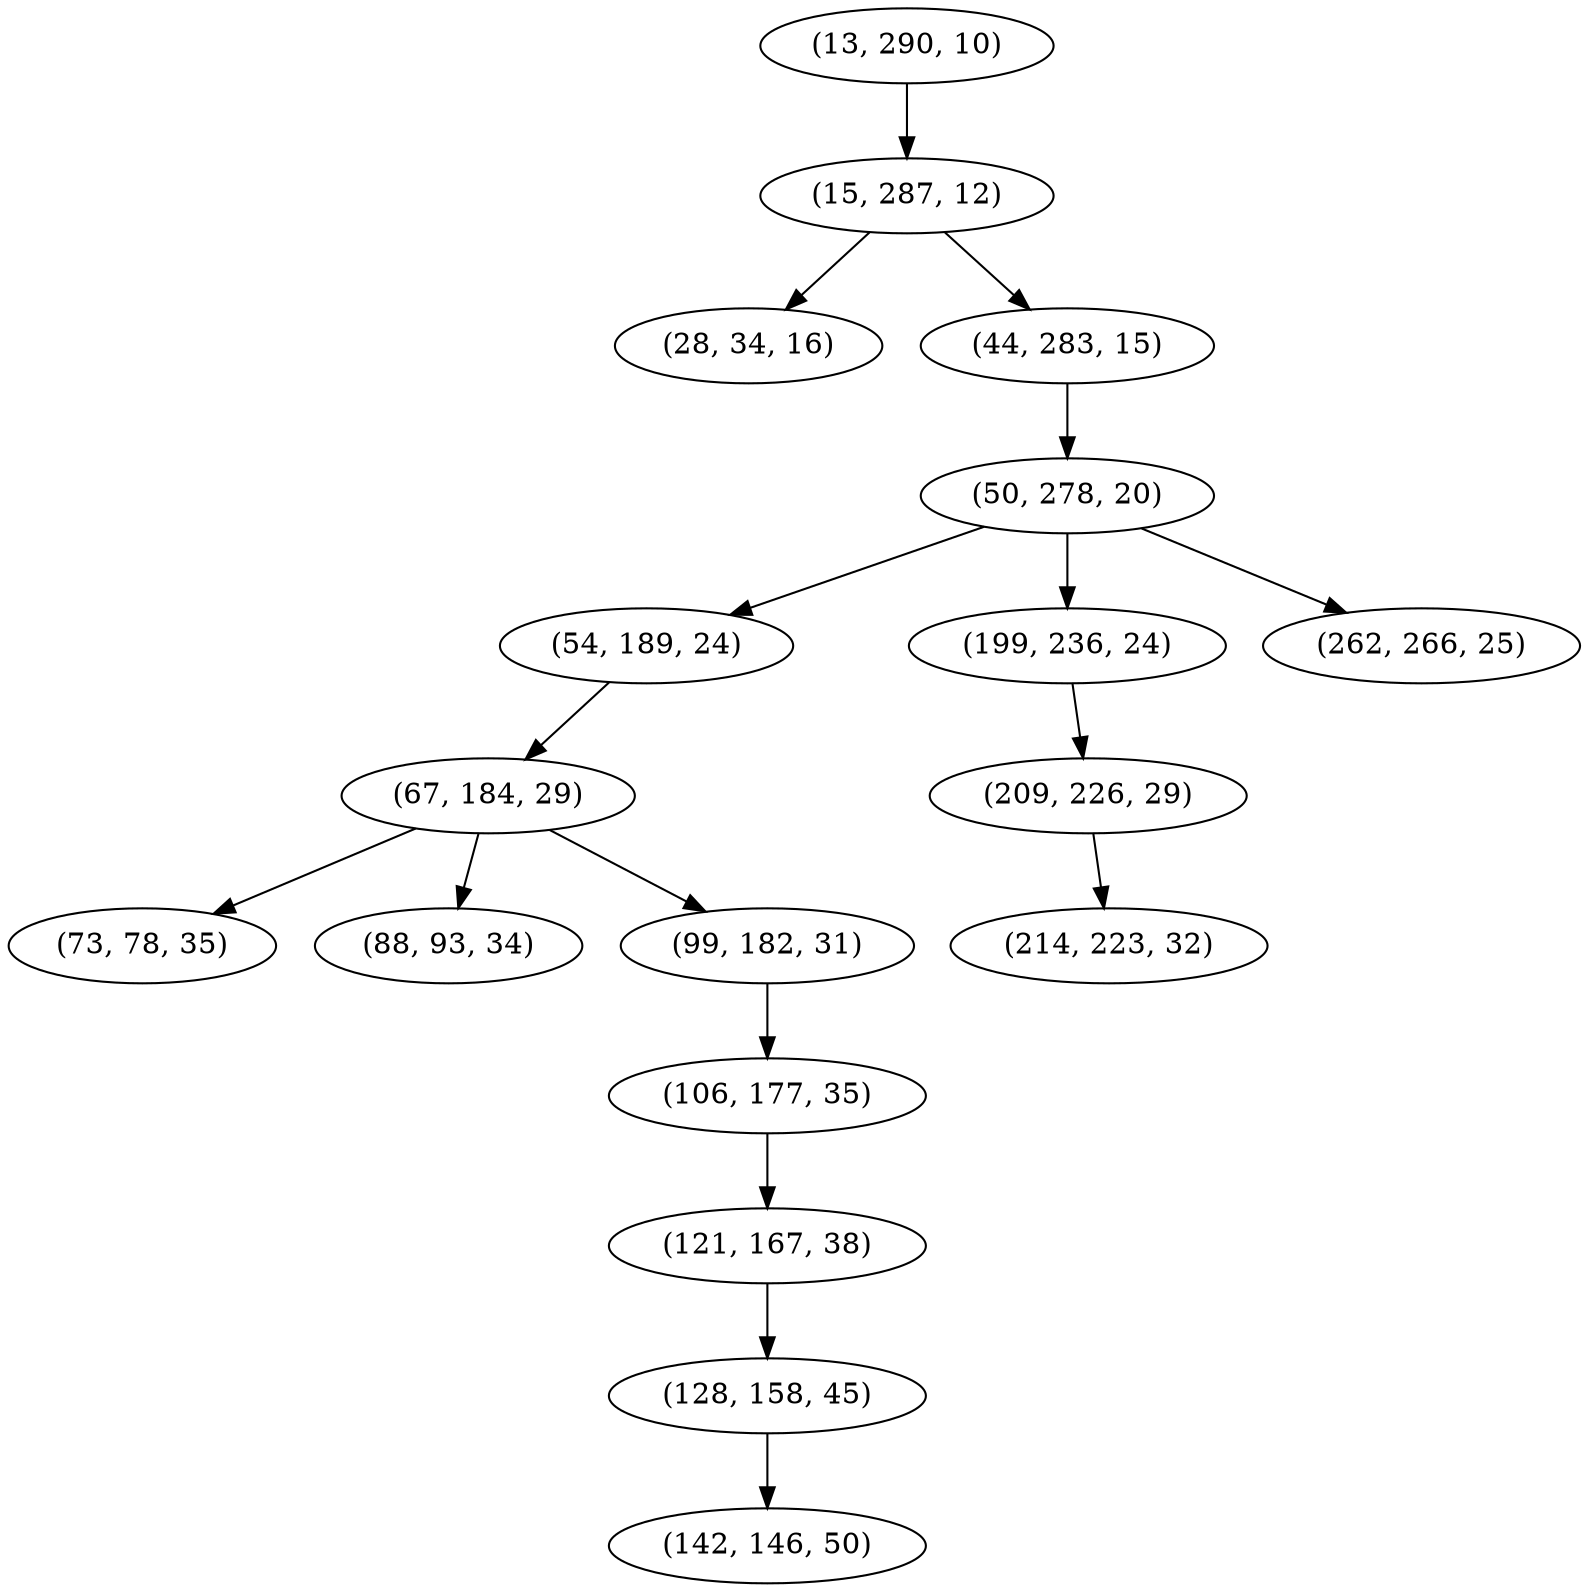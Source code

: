 digraph tree {
    "(13, 290, 10)";
    "(15, 287, 12)";
    "(28, 34, 16)";
    "(44, 283, 15)";
    "(50, 278, 20)";
    "(54, 189, 24)";
    "(67, 184, 29)";
    "(73, 78, 35)";
    "(88, 93, 34)";
    "(99, 182, 31)";
    "(106, 177, 35)";
    "(121, 167, 38)";
    "(128, 158, 45)";
    "(142, 146, 50)";
    "(199, 236, 24)";
    "(209, 226, 29)";
    "(214, 223, 32)";
    "(262, 266, 25)";
    "(13, 290, 10)" -> "(15, 287, 12)";
    "(15, 287, 12)" -> "(28, 34, 16)";
    "(15, 287, 12)" -> "(44, 283, 15)";
    "(44, 283, 15)" -> "(50, 278, 20)";
    "(50, 278, 20)" -> "(54, 189, 24)";
    "(50, 278, 20)" -> "(199, 236, 24)";
    "(50, 278, 20)" -> "(262, 266, 25)";
    "(54, 189, 24)" -> "(67, 184, 29)";
    "(67, 184, 29)" -> "(73, 78, 35)";
    "(67, 184, 29)" -> "(88, 93, 34)";
    "(67, 184, 29)" -> "(99, 182, 31)";
    "(99, 182, 31)" -> "(106, 177, 35)";
    "(106, 177, 35)" -> "(121, 167, 38)";
    "(121, 167, 38)" -> "(128, 158, 45)";
    "(128, 158, 45)" -> "(142, 146, 50)";
    "(199, 236, 24)" -> "(209, 226, 29)";
    "(209, 226, 29)" -> "(214, 223, 32)";
}
